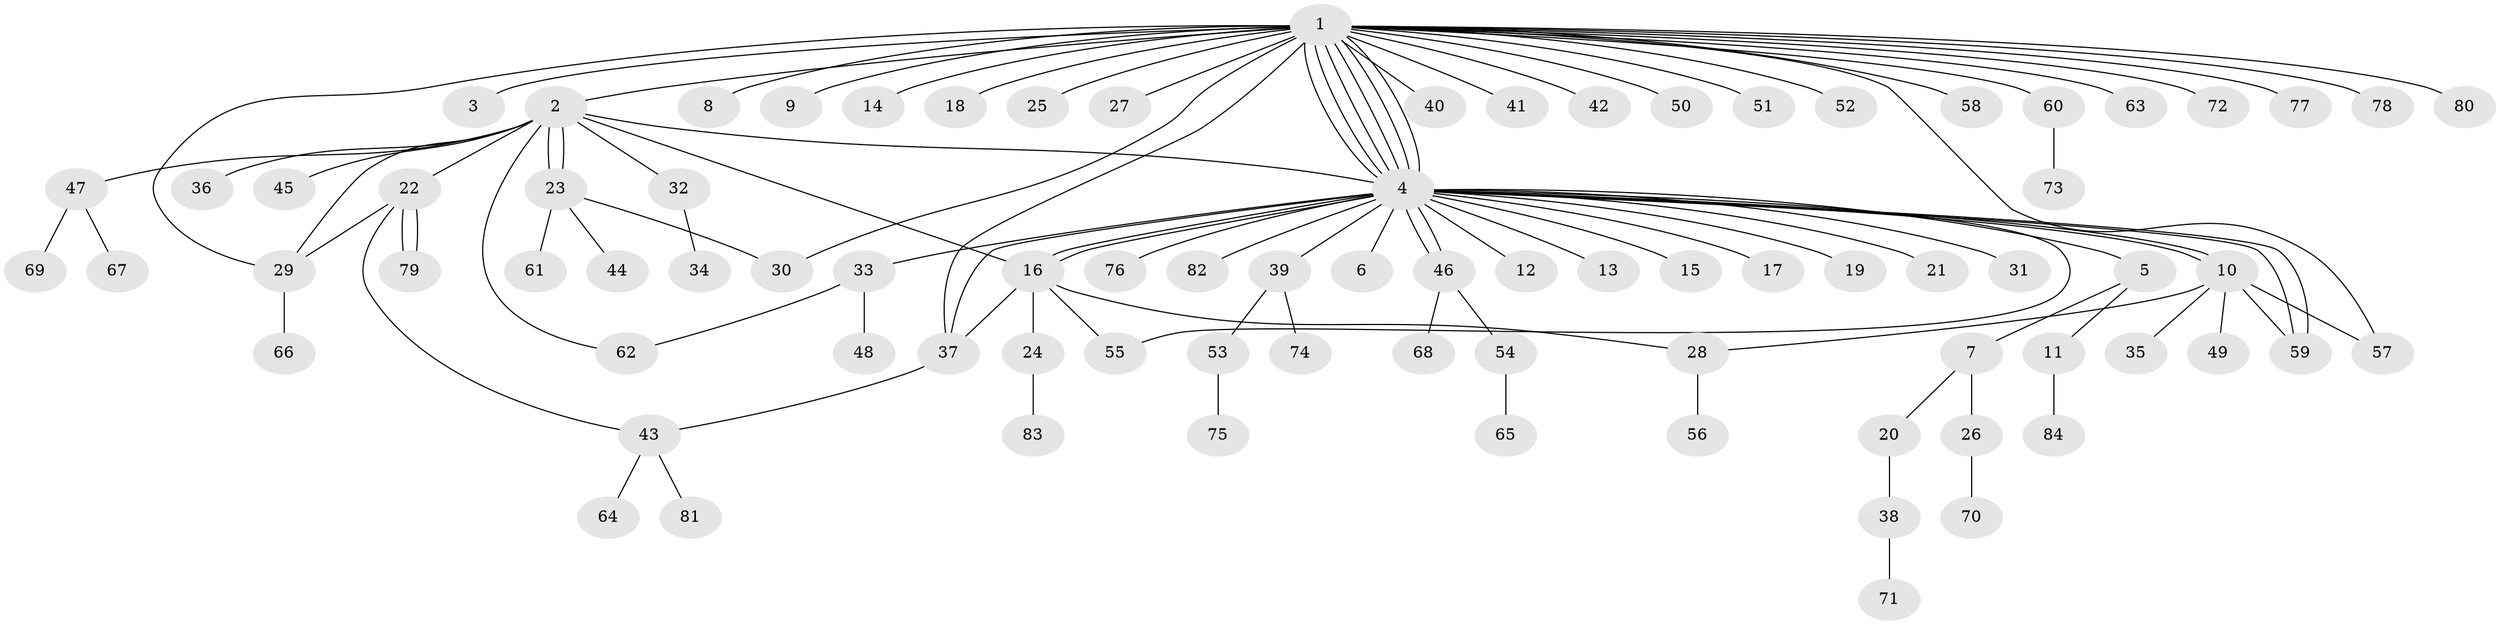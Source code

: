 // Generated by graph-tools (version 1.1) at 2025/49/03/09/25 03:49:48]
// undirected, 84 vertices, 107 edges
graph export_dot {
graph [start="1"]
  node [color=gray90,style=filled];
  1;
  2;
  3;
  4;
  5;
  6;
  7;
  8;
  9;
  10;
  11;
  12;
  13;
  14;
  15;
  16;
  17;
  18;
  19;
  20;
  21;
  22;
  23;
  24;
  25;
  26;
  27;
  28;
  29;
  30;
  31;
  32;
  33;
  34;
  35;
  36;
  37;
  38;
  39;
  40;
  41;
  42;
  43;
  44;
  45;
  46;
  47;
  48;
  49;
  50;
  51;
  52;
  53;
  54;
  55;
  56;
  57;
  58;
  59;
  60;
  61;
  62;
  63;
  64;
  65;
  66;
  67;
  68;
  69;
  70;
  71;
  72;
  73;
  74;
  75;
  76;
  77;
  78;
  79;
  80;
  81;
  82;
  83;
  84;
  1 -- 2;
  1 -- 3;
  1 -- 4;
  1 -- 4;
  1 -- 4;
  1 -- 4;
  1 -- 4;
  1 -- 4;
  1 -- 8;
  1 -- 9;
  1 -- 14;
  1 -- 18;
  1 -- 25;
  1 -- 27;
  1 -- 29;
  1 -- 30;
  1 -- 37;
  1 -- 40;
  1 -- 41;
  1 -- 42;
  1 -- 50;
  1 -- 51;
  1 -- 52;
  1 -- 57;
  1 -- 58;
  1 -- 60;
  1 -- 63;
  1 -- 72;
  1 -- 77;
  1 -- 78;
  1 -- 80;
  2 -- 4;
  2 -- 16;
  2 -- 22;
  2 -- 23;
  2 -- 23;
  2 -- 29;
  2 -- 32;
  2 -- 36;
  2 -- 45;
  2 -- 47;
  2 -- 62;
  4 -- 5;
  4 -- 6;
  4 -- 10;
  4 -- 10;
  4 -- 12;
  4 -- 13;
  4 -- 15;
  4 -- 16;
  4 -- 16;
  4 -- 17;
  4 -- 19;
  4 -- 21;
  4 -- 31;
  4 -- 33;
  4 -- 37;
  4 -- 39;
  4 -- 46;
  4 -- 46;
  4 -- 55;
  4 -- 59;
  4 -- 59;
  4 -- 76;
  4 -- 82;
  5 -- 7;
  5 -- 11;
  7 -- 20;
  7 -- 26;
  10 -- 28;
  10 -- 35;
  10 -- 49;
  10 -- 57;
  10 -- 59;
  11 -- 84;
  16 -- 24;
  16 -- 28;
  16 -- 37;
  16 -- 55;
  20 -- 38;
  22 -- 29;
  22 -- 43;
  22 -- 79;
  22 -- 79;
  23 -- 30;
  23 -- 44;
  23 -- 61;
  24 -- 83;
  26 -- 70;
  28 -- 56;
  29 -- 66;
  32 -- 34;
  33 -- 48;
  33 -- 62;
  37 -- 43;
  38 -- 71;
  39 -- 53;
  39 -- 74;
  43 -- 64;
  43 -- 81;
  46 -- 54;
  46 -- 68;
  47 -- 67;
  47 -- 69;
  53 -- 75;
  54 -- 65;
  60 -- 73;
}
